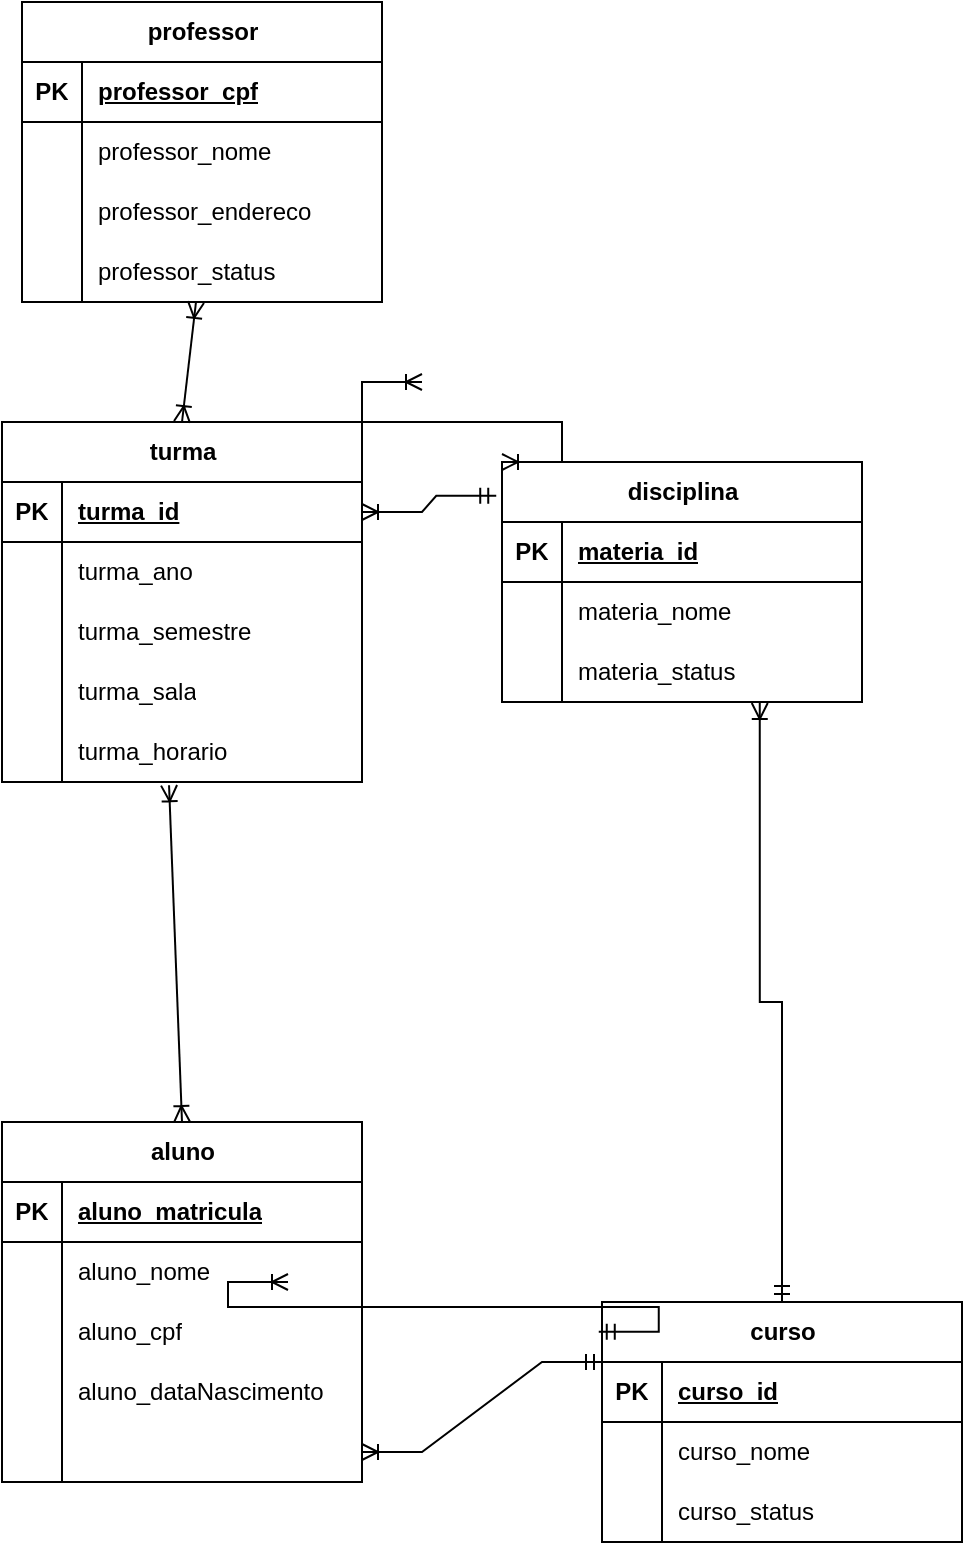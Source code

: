 <mxfile version="26.2.9">
  <diagram name="Página-1" id="Fi57yWbHifX4-xTvrRgx">
    <mxGraphModel dx="1304" dy="666" grid="1" gridSize="10" guides="1" tooltips="1" connect="1" arrows="1" fold="1" page="1" pageScale="1" pageWidth="827" pageHeight="1169" background="none" math="0" shadow="0">
      <root>
        <mxCell id="0" />
        <mxCell id="1" parent="0" />
        <mxCell id="fpr6G-QG9H3LGDFsVdxm-1" value="aluno" style="shape=table;startSize=30;container=1;collapsible=1;childLayout=tableLayout;fixedRows=1;rowLines=0;fontStyle=1;align=center;resizeLast=1;html=1;rounded=0;" vertex="1" parent="1">
          <mxGeometry x="100" y="610" width="180" height="180" as="geometry" />
        </mxCell>
        <mxCell id="fpr6G-QG9H3LGDFsVdxm-2" value="" style="shape=tableRow;horizontal=0;startSize=0;swimlaneHead=0;swimlaneBody=0;fillColor=none;collapsible=0;dropTarget=0;points=[[0,0.5],[1,0.5]];portConstraint=eastwest;top=0;left=0;right=0;bottom=1;rounded=0;" vertex="1" parent="fpr6G-QG9H3LGDFsVdxm-1">
          <mxGeometry y="30" width="180" height="30" as="geometry" />
        </mxCell>
        <mxCell id="fpr6G-QG9H3LGDFsVdxm-3" value="PK" style="shape=partialRectangle;connectable=0;fillColor=none;top=0;left=0;bottom=0;right=0;fontStyle=1;overflow=hidden;whiteSpace=wrap;html=1;rounded=0;" vertex="1" parent="fpr6G-QG9H3LGDFsVdxm-2">
          <mxGeometry width="30" height="30" as="geometry">
            <mxRectangle width="30" height="30" as="alternateBounds" />
          </mxGeometry>
        </mxCell>
        <mxCell id="fpr6G-QG9H3LGDFsVdxm-4" value="aluno_matricula" style="shape=partialRectangle;connectable=0;fillColor=none;top=0;left=0;bottom=0;right=0;align=left;spacingLeft=6;fontStyle=5;overflow=hidden;whiteSpace=wrap;html=1;rounded=0;" vertex="1" parent="fpr6G-QG9H3LGDFsVdxm-2">
          <mxGeometry x="30" width="150" height="30" as="geometry">
            <mxRectangle width="150" height="30" as="alternateBounds" />
          </mxGeometry>
        </mxCell>
        <mxCell id="fpr6G-QG9H3LGDFsVdxm-5" value="" style="shape=tableRow;horizontal=0;startSize=0;swimlaneHead=0;swimlaneBody=0;fillColor=none;collapsible=0;dropTarget=0;points=[[0,0.5],[1,0.5]];portConstraint=eastwest;top=0;left=0;right=0;bottom=0;rounded=0;" vertex="1" parent="fpr6G-QG9H3LGDFsVdxm-1">
          <mxGeometry y="60" width="180" height="30" as="geometry" />
        </mxCell>
        <mxCell id="fpr6G-QG9H3LGDFsVdxm-6" value="" style="shape=partialRectangle;connectable=0;fillColor=none;top=0;left=0;bottom=0;right=0;editable=1;overflow=hidden;whiteSpace=wrap;html=1;rounded=0;" vertex="1" parent="fpr6G-QG9H3LGDFsVdxm-5">
          <mxGeometry width="30" height="30" as="geometry">
            <mxRectangle width="30" height="30" as="alternateBounds" />
          </mxGeometry>
        </mxCell>
        <mxCell id="fpr6G-QG9H3LGDFsVdxm-7" value="aluno_nome&lt;span style=&quot;white-space: pre;&quot;&gt;&#x9;&lt;/span&gt;&lt;span style=&quot;white-space: pre;&quot;&gt;&#x9;&lt;/span&gt;" style="shape=partialRectangle;connectable=0;fillColor=none;top=0;left=0;bottom=0;right=0;align=left;spacingLeft=6;overflow=hidden;whiteSpace=wrap;html=1;rounded=0;" vertex="1" parent="fpr6G-QG9H3LGDFsVdxm-5">
          <mxGeometry x="30" width="150" height="30" as="geometry">
            <mxRectangle width="150" height="30" as="alternateBounds" />
          </mxGeometry>
        </mxCell>
        <mxCell id="fpr6G-QG9H3LGDFsVdxm-91" style="shape=tableRow;horizontal=0;startSize=0;swimlaneHead=0;swimlaneBody=0;fillColor=none;collapsible=0;dropTarget=0;points=[[0,0.5],[1,0.5]];portConstraint=eastwest;top=0;left=0;right=0;bottom=0;rounded=0;" vertex="1" parent="fpr6G-QG9H3LGDFsVdxm-1">
          <mxGeometry y="90" width="180" height="30" as="geometry" />
        </mxCell>
        <mxCell id="fpr6G-QG9H3LGDFsVdxm-92" style="shape=partialRectangle;connectable=0;fillColor=none;top=0;left=0;bottom=0;right=0;editable=1;overflow=hidden;whiteSpace=wrap;html=1;rounded=0;" vertex="1" parent="fpr6G-QG9H3LGDFsVdxm-91">
          <mxGeometry width="30" height="30" as="geometry">
            <mxRectangle width="30" height="30" as="alternateBounds" />
          </mxGeometry>
        </mxCell>
        <mxCell id="fpr6G-QG9H3LGDFsVdxm-93" value="aluno_cpf" style="shape=partialRectangle;connectable=0;fillColor=none;top=0;left=0;bottom=0;right=0;align=left;spacingLeft=6;overflow=hidden;whiteSpace=wrap;html=1;rounded=0;" vertex="1" parent="fpr6G-QG9H3LGDFsVdxm-91">
          <mxGeometry x="30" width="150" height="30" as="geometry">
            <mxRectangle width="150" height="30" as="alternateBounds" />
          </mxGeometry>
        </mxCell>
        <mxCell id="fpr6G-QG9H3LGDFsVdxm-11" value="" style="shape=tableRow;horizontal=0;startSize=0;swimlaneHead=0;swimlaneBody=0;fillColor=none;collapsible=0;dropTarget=0;points=[[0,0.5],[1,0.5]];portConstraint=eastwest;top=0;left=0;right=0;bottom=0;rounded=0;" vertex="1" parent="fpr6G-QG9H3LGDFsVdxm-1">
          <mxGeometry y="120" width="180" height="30" as="geometry" />
        </mxCell>
        <mxCell id="fpr6G-QG9H3LGDFsVdxm-12" value="" style="shape=partialRectangle;connectable=0;fillColor=none;top=0;left=0;bottom=0;right=0;editable=1;overflow=hidden;whiteSpace=wrap;html=1;rounded=0;" vertex="1" parent="fpr6G-QG9H3LGDFsVdxm-11">
          <mxGeometry width="30" height="30" as="geometry">
            <mxRectangle width="30" height="30" as="alternateBounds" />
          </mxGeometry>
        </mxCell>
        <mxCell id="fpr6G-QG9H3LGDFsVdxm-13" value="&lt;div&gt;aluno_dataNascimento&lt;/div&gt;" style="shape=partialRectangle;connectable=0;fillColor=none;top=0;left=0;bottom=0;right=0;align=left;spacingLeft=6;overflow=hidden;whiteSpace=wrap;html=1;rounded=0;" vertex="1" parent="fpr6G-QG9H3LGDFsVdxm-11">
          <mxGeometry x="30" width="150" height="30" as="geometry">
            <mxRectangle width="150" height="30" as="alternateBounds" />
          </mxGeometry>
        </mxCell>
        <mxCell id="fpr6G-QG9H3LGDFsVdxm-14" style="shape=tableRow;horizontal=0;startSize=0;swimlaneHead=0;swimlaneBody=0;fillColor=none;collapsible=0;dropTarget=0;points=[[0,0.5],[1,0.5]];portConstraint=eastwest;top=0;left=0;right=0;bottom=0;rounded=0;" vertex="1" parent="fpr6G-QG9H3LGDFsVdxm-1">
          <mxGeometry y="150" width="180" height="30" as="geometry" />
        </mxCell>
        <mxCell id="fpr6G-QG9H3LGDFsVdxm-15" style="shape=partialRectangle;connectable=0;fillColor=none;top=0;left=0;bottom=0;right=0;editable=1;overflow=hidden;whiteSpace=wrap;html=1;rounded=0;" vertex="1" parent="fpr6G-QG9H3LGDFsVdxm-14">
          <mxGeometry width="30" height="30" as="geometry">
            <mxRectangle width="30" height="30" as="alternateBounds" />
          </mxGeometry>
        </mxCell>
        <mxCell id="fpr6G-QG9H3LGDFsVdxm-16" value="" style="shape=partialRectangle;connectable=0;fillColor=none;top=0;left=0;bottom=0;right=0;align=left;spacingLeft=6;overflow=hidden;whiteSpace=wrap;html=1;rounded=0;" vertex="1" parent="fpr6G-QG9H3LGDFsVdxm-14">
          <mxGeometry x="30" width="150" height="30" as="geometry">
            <mxRectangle width="150" height="30" as="alternateBounds" />
          </mxGeometry>
        </mxCell>
        <mxCell id="fpr6G-QG9H3LGDFsVdxm-17" value="curso" style="shape=table;startSize=30;container=1;collapsible=1;childLayout=tableLayout;fixedRows=1;rowLines=0;fontStyle=1;align=center;resizeLast=1;html=1;rounded=0;" vertex="1" parent="1">
          <mxGeometry x="400" y="700" width="180" height="120" as="geometry" />
        </mxCell>
        <mxCell id="fpr6G-QG9H3LGDFsVdxm-18" value="" style="shape=tableRow;horizontal=0;startSize=0;swimlaneHead=0;swimlaneBody=0;fillColor=none;collapsible=0;dropTarget=0;points=[[0,0.5],[1,0.5]];portConstraint=eastwest;top=0;left=0;right=0;bottom=1;rounded=0;" vertex="1" parent="fpr6G-QG9H3LGDFsVdxm-17">
          <mxGeometry y="30" width="180" height="30" as="geometry" />
        </mxCell>
        <mxCell id="fpr6G-QG9H3LGDFsVdxm-19" value="PK" style="shape=partialRectangle;connectable=0;fillColor=none;top=0;left=0;bottom=0;right=0;fontStyle=1;overflow=hidden;whiteSpace=wrap;html=1;rounded=0;" vertex="1" parent="fpr6G-QG9H3LGDFsVdxm-18">
          <mxGeometry width="30" height="30" as="geometry">
            <mxRectangle width="30" height="30" as="alternateBounds" />
          </mxGeometry>
        </mxCell>
        <mxCell id="fpr6G-QG9H3LGDFsVdxm-20" value="curso_id" style="shape=partialRectangle;connectable=0;fillColor=none;top=0;left=0;bottom=0;right=0;align=left;spacingLeft=6;fontStyle=5;overflow=hidden;whiteSpace=wrap;html=1;rounded=0;" vertex="1" parent="fpr6G-QG9H3LGDFsVdxm-18">
          <mxGeometry x="30" width="150" height="30" as="geometry">
            <mxRectangle width="150" height="30" as="alternateBounds" />
          </mxGeometry>
        </mxCell>
        <mxCell id="fpr6G-QG9H3LGDFsVdxm-21" value="" style="shape=tableRow;horizontal=0;startSize=0;swimlaneHead=0;swimlaneBody=0;fillColor=none;collapsible=0;dropTarget=0;points=[[0,0.5],[1,0.5]];portConstraint=eastwest;top=0;left=0;right=0;bottom=0;rounded=0;" vertex="1" parent="fpr6G-QG9H3LGDFsVdxm-17">
          <mxGeometry y="60" width="180" height="30" as="geometry" />
        </mxCell>
        <mxCell id="fpr6G-QG9H3LGDFsVdxm-22" value="" style="shape=partialRectangle;connectable=0;fillColor=none;top=0;left=0;bottom=0;right=0;editable=1;overflow=hidden;whiteSpace=wrap;html=1;rounded=0;" vertex="1" parent="fpr6G-QG9H3LGDFsVdxm-21">
          <mxGeometry width="30" height="30" as="geometry">
            <mxRectangle width="30" height="30" as="alternateBounds" />
          </mxGeometry>
        </mxCell>
        <mxCell id="fpr6G-QG9H3LGDFsVdxm-23" value="curso_nome&lt;span style=&quot;white-space: pre;&quot;&gt;&#x9;&lt;/span&gt;" style="shape=partialRectangle;connectable=0;fillColor=none;top=0;left=0;bottom=0;right=0;align=left;spacingLeft=6;overflow=hidden;whiteSpace=wrap;html=1;rounded=0;" vertex="1" parent="fpr6G-QG9H3LGDFsVdxm-21">
          <mxGeometry x="30" width="150" height="30" as="geometry">
            <mxRectangle width="150" height="30" as="alternateBounds" />
          </mxGeometry>
        </mxCell>
        <mxCell id="fpr6G-QG9H3LGDFsVdxm-24" value="" style="shape=tableRow;horizontal=0;startSize=0;swimlaneHead=0;swimlaneBody=0;fillColor=none;collapsible=0;dropTarget=0;points=[[0,0.5],[1,0.5]];portConstraint=eastwest;top=0;left=0;right=0;bottom=0;rounded=0;" vertex="1" parent="fpr6G-QG9H3LGDFsVdxm-17">
          <mxGeometry y="90" width="180" height="30" as="geometry" />
        </mxCell>
        <mxCell id="fpr6G-QG9H3LGDFsVdxm-25" value="" style="shape=partialRectangle;connectable=0;fillColor=none;top=0;left=0;bottom=0;right=0;editable=1;overflow=hidden;whiteSpace=wrap;html=1;rounded=0;" vertex="1" parent="fpr6G-QG9H3LGDFsVdxm-24">
          <mxGeometry width="30" height="30" as="geometry">
            <mxRectangle width="30" height="30" as="alternateBounds" />
          </mxGeometry>
        </mxCell>
        <mxCell id="fpr6G-QG9H3LGDFsVdxm-26" value="curso_status" style="shape=partialRectangle;connectable=0;fillColor=none;top=0;left=0;bottom=0;right=0;align=left;spacingLeft=6;overflow=hidden;whiteSpace=wrap;html=1;rounded=0;" vertex="1" parent="fpr6G-QG9H3LGDFsVdxm-24">
          <mxGeometry x="30" width="150" height="30" as="geometry">
            <mxRectangle width="150" height="30" as="alternateBounds" />
          </mxGeometry>
        </mxCell>
        <mxCell id="fpr6G-QG9H3LGDFsVdxm-38" value="disciplina" style="shape=table;startSize=30;container=1;collapsible=1;childLayout=tableLayout;fixedRows=1;rowLines=0;fontStyle=1;align=center;resizeLast=1;html=1;rounded=0;" vertex="1" parent="1">
          <mxGeometry x="350" y="280" width="180" height="120" as="geometry" />
        </mxCell>
        <mxCell id="fpr6G-QG9H3LGDFsVdxm-39" value="" style="shape=tableRow;horizontal=0;startSize=0;swimlaneHead=0;swimlaneBody=0;fillColor=none;collapsible=0;dropTarget=0;points=[[0,0.5],[1,0.5]];portConstraint=eastwest;top=0;left=0;right=0;bottom=1;rounded=0;" vertex="1" parent="fpr6G-QG9H3LGDFsVdxm-38">
          <mxGeometry y="30" width="180" height="30" as="geometry" />
        </mxCell>
        <mxCell id="fpr6G-QG9H3LGDFsVdxm-40" value="PK" style="shape=partialRectangle;connectable=0;fillColor=none;top=0;left=0;bottom=0;right=0;fontStyle=1;overflow=hidden;whiteSpace=wrap;html=1;rounded=0;" vertex="1" parent="fpr6G-QG9H3LGDFsVdxm-39">
          <mxGeometry width="30" height="30" as="geometry">
            <mxRectangle width="30" height="30" as="alternateBounds" />
          </mxGeometry>
        </mxCell>
        <mxCell id="fpr6G-QG9H3LGDFsVdxm-41" value="materia_id" style="shape=partialRectangle;connectable=0;fillColor=none;top=0;left=0;bottom=0;right=0;align=left;spacingLeft=6;fontStyle=5;overflow=hidden;whiteSpace=wrap;html=1;rounded=0;" vertex="1" parent="fpr6G-QG9H3LGDFsVdxm-39">
          <mxGeometry x="30" width="150" height="30" as="geometry">
            <mxRectangle width="150" height="30" as="alternateBounds" />
          </mxGeometry>
        </mxCell>
        <mxCell id="fpr6G-QG9H3LGDFsVdxm-42" value="" style="shape=tableRow;horizontal=0;startSize=0;swimlaneHead=0;swimlaneBody=0;fillColor=none;collapsible=0;dropTarget=0;points=[[0,0.5],[1,0.5]];portConstraint=eastwest;top=0;left=0;right=0;bottom=0;rounded=0;" vertex="1" parent="fpr6G-QG9H3LGDFsVdxm-38">
          <mxGeometry y="60" width="180" height="30" as="geometry" />
        </mxCell>
        <mxCell id="fpr6G-QG9H3LGDFsVdxm-43" value="" style="shape=partialRectangle;connectable=0;fillColor=none;top=0;left=0;bottom=0;right=0;editable=1;overflow=hidden;whiteSpace=wrap;html=1;rounded=0;" vertex="1" parent="fpr6G-QG9H3LGDFsVdxm-42">
          <mxGeometry width="30" height="30" as="geometry">
            <mxRectangle width="30" height="30" as="alternateBounds" />
          </mxGeometry>
        </mxCell>
        <mxCell id="fpr6G-QG9H3LGDFsVdxm-44" value="materia_nome" style="shape=partialRectangle;connectable=0;fillColor=none;top=0;left=0;bottom=0;right=0;align=left;spacingLeft=6;overflow=hidden;whiteSpace=wrap;html=1;rounded=0;" vertex="1" parent="fpr6G-QG9H3LGDFsVdxm-42">
          <mxGeometry x="30" width="150" height="30" as="geometry">
            <mxRectangle width="150" height="30" as="alternateBounds" />
          </mxGeometry>
        </mxCell>
        <mxCell id="fpr6G-QG9H3LGDFsVdxm-45" value="" style="shape=tableRow;horizontal=0;startSize=0;swimlaneHead=0;swimlaneBody=0;fillColor=none;collapsible=0;dropTarget=0;points=[[0,0.5],[1,0.5]];portConstraint=eastwest;top=0;left=0;right=0;bottom=0;rounded=0;" vertex="1" parent="fpr6G-QG9H3LGDFsVdxm-38">
          <mxGeometry y="90" width="180" height="30" as="geometry" />
        </mxCell>
        <mxCell id="fpr6G-QG9H3LGDFsVdxm-46" value="" style="shape=partialRectangle;connectable=0;fillColor=none;top=0;left=0;bottom=0;right=0;editable=1;overflow=hidden;whiteSpace=wrap;html=1;rounded=0;" vertex="1" parent="fpr6G-QG9H3LGDFsVdxm-45">
          <mxGeometry width="30" height="30" as="geometry">
            <mxRectangle width="30" height="30" as="alternateBounds" />
          </mxGeometry>
        </mxCell>
        <mxCell id="fpr6G-QG9H3LGDFsVdxm-47" value="materia_status" style="shape=partialRectangle;connectable=0;fillColor=none;top=0;left=0;bottom=0;right=0;align=left;spacingLeft=6;overflow=hidden;whiteSpace=wrap;html=1;rounded=0;" vertex="1" parent="fpr6G-QG9H3LGDFsVdxm-45">
          <mxGeometry x="30" width="150" height="30" as="geometry">
            <mxRectangle width="150" height="30" as="alternateBounds" />
          </mxGeometry>
        </mxCell>
        <mxCell id="fpr6G-QG9H3LGDFsVdxm-58" value="turma" style="shape=table;startSize=30;container=1;collapsible=1;childLayout=tableLayout;fixedRows=1;rowLines=0;fontStyle=1;align=center;resizeLast=1;html=1;rounded=0;" vertex="1" parent="1">
          <mxGeometry x="100" y="260" width="180" height="180" as="geometry" />
        </mxCell>
        <mxCell id="fpr6G-QG9H3LGDFsVdxm-59" value="" style="shape=tableRow;horizontal=0;startSize=0;swimlaneHead=0;swimlaneBody=0;fillColor=none;collapsible=0;dropTarget=0;points=[[0,0.5],[1,0.5]];portConstraint=eastwest;top=0;left=0;right=0;bottom=1;rounded=0;" vertex="1" parent="fpr6G-QG9H3LGDFsVdxm-58">
          <mxGeometry y="30" width="180" height="30" as="geometry" />
        </mxCell>
        <mxCell id="fpr6G-QG9H3LGDFsVdxm-60" value="PK" style="shape=partialRectangle;connectable=0;fillColor=none;top=0;left=0;bottom=0;right=0;fontStyle=1;overflow=hidden;whiteSpace=wrap;html=1;rounded=0;" vertex="1" parent="fpr6G-QG9H3LGDFsVdxm-59">
          <mxGeometry width="30" height="30" as="geometry">
            <mxRectangle width="30" height="30" as="alternateBounds" />
          </mxGeometry>
        </mxCell>
        <mxCell id="fpr6G-QG9H3LGDFsVdxm-61" value="turma_id" style="shape=partialRectangle;connectable=0;fillColor=none;top=0;left=0;bottom=0;right=0;align=left;spacingLeft=6;fontStyle=5;overflow=hidden;whiteSpace=wrap;html=1;rounded=0;" vertex="1" parent="fpr6G-QG9H3LGDFsVdxm-59">
          <mxGeometry x="30" width="150" height="30" as="geometry">
            <mxRectangle width="150" height="30" as="alternateBounds" />
          </mxGeometry>
        </mxCell>
        <mxCell id="fpr6G-QG9H3LGDFsVdxm-62" value="" style="shape=tableRow;horizontal=0;startSize=0;swimlaneHead=0;swimlaneBody=0;fillColor=none;collapsible=0;dropTarget=0;points=[[0,0.5],[1,0.5]];portConstraint=eastwest;top=0;left=0;right=0;bottom=0;rounded=0;" vertex="1" parent="fpr6G-QG9H3LGDFsVdxm-58">
          <mxGeometry y="60" width="180" height="30" as="geometry" />
        </mxCell>
        <mxCell id="fpr6G-QG9H3LGDFsVdxm-63" value="" style="shape=partialRectangle;connectable=0;fillColor=none;top=0;left=0;bottom=0;right=0;editable=1;overflow=hidden;whiteSpace=wrap;html=1;rounded=0;" vertex="1" parent="fpr6G-QG9H3LGDFsVdxm-62">
          <mxGeometry width="30" height="30" as="geometry">
            <mxRectangle width="30" height="30" as="alternateBounds" />
          </mxGeometry>
        </mxCell>
        <mxCell id="fpr6G-QG9H3LGDFsVdxm-64" value="turma_ano" style="shape=partialRectangle;connectable=0;fillColor=none;top=0;left=0;bottom=0;right=0;align=left;spacingLeft=6;overflow=hidden;whiteSpace=wrap;html=1;rounded=0;" vertex="1" parent="fpr6G-QG9H3LGDFsVdxm-62">
          <mxGeometry x="30" width="150" height="30" as="geometry">
            <mxRectangle width="150" height="30" as="alternateBounds" />
          </mxGeometry>
        </mxCell>
        <mxCell id="fpr6G-QG9H3LGDFsVdxm-124" style="shape=tableRow;horizontal=0;startSize=0;swimlaneHead=0;swimlaneBody=0;fillColor=none;collapsible=0;dropTarget=0;points=[[0,0.5],[1,0.5]];portConstraint=eastwest;top=0;left=0;right=0;bottom=0;rounded=0;" vertex="1" parent="fpr6G-QG9H3LGDFsVdxm-58">
          <mxGeometry y="90" width="180" height="30" as="geometry" />
        </mxCell>
        <mxCell id="fpr6G-QG9H3LGDFsVdxm-125" style="shape=partialRectangle;connectable=0;fillColor=none;top=0;left=0;bottom=0;right=0;editable=1;overflow=hidden;whiteSpace=wrap;html=1;rounded=0;" vertex="1" parent="fpr6G-QG9H3LGDFsVdxm-124">
          <mxGeometry width="30" height="30" as="geometry">
            <mxRectangle width="30" height="30" as="alternateBounds" />
          </mxGeometry>
        </mxCell>
        <mxCell id="fpr6G-QG9H3LGDFsVdxm-126" value="turma_semestre" style="shape=partialRectangle;connectable=0;fillColor=none;top=0;left=0;bottom=0;right=0;align=left;spacingLeft=6;overflow=hidden;whiteSpace=wrap;html=1;rounded=0;" vertex="1" parent="fpr6G-QG9H3LGDFsVdxm-124">
          <mxGeometry x="30" width="150" height="30" as="geometry">
            <mxRectangle width="150" height="30" as="alternateBounds" />
          </mxGeometry>
        </mxCell>
        <mxCell id="fpr6G-QG9H3LGDFsVdxm-130" style="shape=tableRow;horizontal=0;startSize=0;swimlaneHead=0;swimlaneBody=0;fillColor=none;collapsible=0;dropTarget=0;points=[[0,0.5],[1,0.5]];portConstraint=eastwest;top=0;left=0;right=0;bottom=0;rounded=0;" vertex="1" parent="fpr6G-QG9H3LGDFsVdxm-58">
          <mxGeometry y="120" width="180" height="30" as="geometry" />
        </mxCell>
        <mxCell id="fpr6G-QG9H3LGDFsVdxm-131" style="shape=partialRectangle;connectable=0;fillColor=none;top=0;left=0;bottom=0;right=0;editable=1;overflow=hidden;whiteSpace=wrap;html=1;rounded=0;" vertex="1" parent="fpr6G-QG9H3LGDFsVdxm-130">
          <mxGeometry width="30" height="30" as="geometry">
            <mxRectangle width="30" height="30" as="alternateBounds" />
          </mxGeometry>
        </mxCell>
        <mxCell id="fpr6G-QG9H3LGDFsVdxm-132" value="turma_sala" style="shape=partialRectangle;connectable=0;fillColor=none;top=0;left=0;bottom=0;right=0;align=left;spacingLeft=6;overflow=hidden;whiteSpace=wrap;html=1;rounded=0;" vertex="1" parent="fpr6G-QG9H3LGDFsVdxm-130">
          <mxGeometry x="30" width="150" height="30" as="geometry">
            <mxRectangle width="150" height="30" as="alternateBounds" />
          </mxGeometry>
        </mxCell>
        <mxCell id="fpr6G-QG9H3LGDFsVdxm-137" style="shape=tableRow;horizontal=0;startSize=0;swimlaneHead=0;swimlaneBody=0;fillColor=none;collapsible=0;dropTarget=0;points=[[0,0.5],[1,0.5]];portConstraint=eastwest;top=0;left=0;right=0;bottom=0;rounded=0;" vertex="1" parent="fpr6G-QG9H3LGDFsVdxm-58">
          <mxGeometry y="150" width="180" height="30" as="geometry" />
        </mxCell>
        <mxCell id="fpr6G-QG9H3LGDFsVdxm-138" style="shape=partialRectangle;connectable=0;fillColor=none;top=0;left=0;bottom=0;right=0;editable=1;overflow=hidden;whiteSpace=wrap;html=1;rounded=0;" vertex="1" parent="fpr6G-QG9H3LGDFsVdxm-137">
          <mxGeometry width="30" height="30" as="geometry">
            <mxRectangle width="30" height="30" as="alternateBounds" />
          </mxGeometry>
        </mxCell>
        <mxCell id="fpr6G-QG9H3LGDFsVdxm-139" value="turma_horario" style="shape=partialRectangle;connectable=0;fillColor=none;top=0;left=0;bottom=0;right=0;align=left;spacingLeft=6;overflow=hidden;whiteSpace=wrap;html=1;rounded=0;" vertex="1" parent="fpr6G-QG9H3LGDFsVdxm-137">
          <mxGeometry x="30" width="150" height="30" as="geometry">
            <mxRectangle width="150" height="30" as="alternateBounds" />
          </mxGeometry>
        </mxCell>
        <mxCell id="fpr6G-QG9H3LGDFsVdxm-78" value="professor" style="shape=table;startSize=30;container=1;collapsible=1;childLayout=tableLayout;fixedRows=1;rowLines=0;fontStyle=1;align=center;resizeLast=1;html=1;rounded=0;" vertex="1" parent="1">
          <mxGeometry x="110" y="50" width="180" height="150" as="geometry" />
        </mxCell>
        <mxCell id="fpr6G-QG9H3LGDFsVdxm-79" value="" style="shape=tableRow;horizontal=0;startSize=0;swimlaneHead=0;swimlaneBody=0;fillColor=none;collapsible=0;dropTarget=0;points=[[0,0.5],[1,0.5]];portConstraint=eastwest;top=0;left=0;right=0;bottom=1;rounded=0;" vertex="1" parent="fpr6G-QG9H3LGDFsVdxm-78">
          <mxGeometry y="30" width="180" height="30" as="geometry" />
        </mxCell>
        <mxCell id="fpr6G-QG9H3LGDFsVdxm-80" value="PK" style="shape=partialRectangle;connectable=0;fillColor=none;top=0;left=0;bottom=0;right=0;fontStyle=1;overflow=hidden;whiteSpace=wrap;html=1;rounded=0;" vertex="1" parent="fpr6G-QG9H3LGDFsVdxm-79">
          <mxGeometry width="30" height="30" as="geometry">
            <mxRectangle width="30" height="30" as="alternateBounds" />
          </mxGeometry>
        </mxCell>
        <mxCell id="fpr6G-QG9H3LGDFsVdxm-81" value="professor_cpf" style="shape=partialRectangle;connectable=0;fillColor=none;top=0;left=0;bottom=0;right=0;align=left;spacingLeft=6;fontStyle=5;overflow=hidden;whiteSpace=wrap;html=1;rounded=0;" vertex="1" parent="fpr6G-QG9H3LGDFsVdxm-79">
          <mxGeometry x="30" width="150" height="30" as="geometry">
            <mxRectangle width="150" height="30" as="alternateBounds" />
          </mxGeometry>
        </mxCell>
        <mxCell id="fpr6G-QG9H3LGDFsVdxm-82" value="" style="shape=tableRow;horizontal=0;startSize=0;swimlaneHead=0;swimlaneBody=0;fillColor=none;collapsible=0;dropTarget=0;points=[[0,0.5],[1,0.5]];portConstraint=eastwest;top=0;left=0;right=0;bottom=0;rounded=0;" vertex="1" parent="fpr6G-QG9H3LGDFsVdxm-78">
          <mxGeometry y="60" width="180" height="30" as="geometry" />
        </mxCell>
        <mxCell id="fpr6G-QG9H3LGDFsVdxm-83" value="" style="shape=partialRectangle;connectable=0;fillColor=none;top=0;left=0;bottom=0;right=0;editable=1;overflow=hidden;whiteSpace=wrap;html=1;rounded=0;" vertex="1" parent="fpr6G-QG9H3LGDFsVdxm-82">
          <mxGeometry width="30" height="30" as="geometry">
            <mxRectangle width="30" height="30" as="alternateBounds" />
          </mxGeometry>
        </mxCell>
        <mxCell id="fpr6G-QG9H3LGDFsVdxm-84" value="professor_nome" style="shape=partialRectangle;connectable=0;fillColor=none;top=0;left=0;bottom=0;right=0;align=left;spacingLeft=6;overflow=hidden;whiteSpace=wrap;html=1;rounded=0;" vertex="1" parent="fpr6G-QG9H3LGDFsVdxm-82">
          <mxGeometry x="30" width="150" height="30" as="geometry">
            <mxRectangle width="150" height="30" as="alternateBounds" />
          </mxGeometry>
        </mxCell>
        <mxCell id="fpr6G-QG9H3LGDFsVdxm-85" value="" style="shape=tableRow;horizontal=0;startSize=0;swimlaneHead=0;swimlaneBody=0;fillColor=none;collapsible=0;dropTarget=0;points=[[0,0.5],[1,0.5]];portConstraint=eastwest;top=0;left=0;right=0;bottom=0;rounded=0;" vertex="1" parent="fpr6G-QG9H3LGDFsVdxm-78">
          <mxGeometry y="90" width="180" height="30" as="geometry" />
        </mxCell>
        <mxCell id="fpr6G-QG9H3LGDFsVdxm-86" value="" style="shape=partialRectangle;connectable=0;fillColor=none;top=0;left=0;bottom=0;right=0;editable=1;overflow=hidden;whiteSpace=wrap;html=1;rounded=0;" vertex="1" parent="fpr6G-QG9H3LGDFsVdxm-85">
          <mxGeometry width="30" height="30" as="geometry">
            <mxRectangle width="30" height="30" as="alternateBounds" />
          </mxGeometry>
        </mxCell>
        <mxCell id="fpr6G-QG9H3LGDFsVdxm-87" value="professor_endereco" style="shape=partialRectangle;connectable=0;fillColor=none;top=0;left=0;bottom=0;right=0;align=left;spacingLeft=6;overflow=hidden;whiteSpace=wrap;html=1;rounded=0;" vertex="1" parent="fpr6G-QG9H3LGDFsVdxm-85">
          <mxGeometry x="30" width="150" height="30" as="geometry">
            <mxRectangle width="150" height="30" as="alternateBounds" />
          </mxGeometry>
        </mxCell>
        <mxCell id="fpr6G-QG9H3LGDFsVdxm-88" value="" style="shape=tableRow;horizontal=0;startSize=0;swimlaneHead=0;swimlaneBody=0;fillColor=none;collapsible=0;dropTarget=0;points=[[0,0.5],[1,0.5]];portConstraint=eastwest;top=0;left=0;right=0;bottom=0;rounded=0;" vertex="1" parent="fpr6G-QG9H3LGDFsVdxm-78">
          <mxGeometry y="120" width="180" height="30" as="geometry" />
        </mxCell>
        <mxCell id="fpr6G-QG9H3LGDFsVdxm-89" value="" style="shape=partialRectangle;connectable=0;fillColor=none;top=0;left=0;bottom=0;right=0;editable=1;overflow=hidden;whiteSpace=wrap;html=1;rounded=0;" vertex="1" parent="fpr6G-QG9H3LGDFsVdxm-88">
          <mxGeometry width="30" height="30" as="geometry">
            <mxRectangle width="30" height="30" as="alternateBounds" />
          </mxGeometry>
        </mxCell>
        <mxCell id="fpr6G-QG9H3LGDFsVdxm-90" value="professor_status" style="shape=partialRectangle;connectable=0;fillColor=none;top=0;left=0;bottom=0;right=0;align=left;spacingLeft=6;overflow=hidden;whiteSpace=wrap;html=1;rounded=0;" vertex="1" parent="fpr6G-QG9H3LGDFsVdxm-88">
          <mxGeometry x="30" width="150" height="30" as="geometry">
            <mxRectangle width="150" height="30" as="alternateBounds" />
          </mxGeometry>
        </mxCell>
        <mxCell id="fpr6G-QG9H3LGDFsVdxm-94" value="" style="edgeStyle=entityRelationEdgeStyle;fontSize=12;html=1;endArrow=ERoneToMany;startArrow=ERmandOne;rounded=0;entryX=1;entryY=0.5;entryDx=0;entryDy=0;exitX=-0.009;exitY=0.124;exitDx=0;exitDy=0;exitPerimeter=0;" edge="1" parent="1" source="fpr6G-QG9H3LGDFsVdxm-17" target="fpr6G-QG9H3LGDFsVdxm-51">
          <mxGeometry width="100" height="100" relative="1" as="geometry">
            <mxPoint x="343" y="590" as="sourcePoint" />
            <mxPoint x="243" y="690" as="targetPoint" />
            <Array as="points">
              <mxPoint x="303" y="580" />
            </Array>
          </mxGeometry>
        </mxCell>
        <mxCell id="fpr6G-QG9H3LGDFsVdxm-99" value="" style="fontSize=12;html=1;endArrow=ERoneToMany;startArrow=ERmandOne;rounded=0;entryX=0.716;entryY=1.016;entryDx=0;entryDy=0;entryPerimeter=0;exitX=0.5;exitY=0;exitDx=0;exitDy=0;edgeStyle=orthogonalEdgeStyle;" edge="1" parent="1" source="fpr6G-QG9H3LGDFsVdxm-17" target="fpr6G-QG9H3LGDFsVdxm-45">
          <mxGeometry width="100" height="100" relative="1" as="geometry">
            <mxPoint x="600" y="790" as="sourcePoint" />
            <mxPoint x="810" y="685" as="targetPoint" />
          </mxGeometry>
        </mxCell>
        <mxCell id="fpr6G-QG9H3LGDFsVdxm-108" value="" style="edgeStyle=entityRelationEdgeStyle;fontSize=12;html=1;endArrow=ERoneToMany;startArrow=ERoneToMany;rounded=0;entryX=1.006;entryY=1;entryDx=0;entryDy=0;entryPerimeter=0;exitX=0;exitY=0;exitDx=0;exitDy=0;" edge="1" parent="1" source="fpr6G-QG9H3LGDFsVdxm-38" target="fpr6G-QG9H3LGDFsVdxm-68">
          <mxGeometry width="100" height="100" relative="1" as="geometry">
            <mxPoint x="210" y="340" as="sourcePoint" />
            <mxPoint x="310" y="240" as="targetPoint" />
          </mxGeometry>
        </mxCell>
        <mxCell id="fpr6G-QG9H3LGDFsVdxm-127" value="" style="fontSize=12;html=1;endArrow=ERoneToMany;startArrow=ERoneToMany;rounded=0;entryX=0.464;entryY=1.055;entryDx=0;entryDy=0;entryPerimeter=0;exitX=0.5;exitY=0;exitDx=0;exitDy=0;" edge="1" parent="1" source="fpr6G-QG9H3LGDFsVdxm-1" target="fpr6G-QG9H3LGDFsVdxm-137">
          <mxGeometry width="100" height="100" relative="1" as="geometry">
            <mxPoint x="260" y="630" as="sourcePoint" />
            <mxPoint x="360" y="530" as="targetPoint" />
          </mxGeometry>
        </mxCell>
        <mxCell id="fpr6G-QG9H3LGDFsVdxm-129" value="" style="edgeStyle=entityRelationEdgeStyle;fontSize=12;html=1;endArrow=ERoneToMany;startArrow=ERmandOne;rounded=0;entryX=1;entryY=0.5;entryDx=0;entryDy=0;exitX=-0.016;exitY=0.141;exitDx=0;exitDy=0;exitPerimeter=0;" edge="1" parent="1" source="fpr6G-QG9H3LGDFsVdxm-38" target="fpr6G-QG9H3LGDFsVdxm-59">
          <mxGeometry width="100" height="100" relative="1" as="geometry">
            <mxPoint x="270" y="590" as="sourcePoint" />
            <mxPoint x="370" y="490" as="targetPoint" />
          </mxGeometry>
        </mxCell>
        <mxCell id="fpr6G-QG9H3LGDFsVdxm-143" value="" style="edgeStyle=entityRelationEdgeStyle;fontSize=12;html=1;endArrow=ERoneToMany;startArrow=ERmandOne;rounded=0;entryX=1;entryY=0.5;entryDx=0;entryDy=0;exitX=0;exitY=0.25;exitDx=0;exitDy=0;" edge="1" parent="1" source="fpr6G-QG9H3LGDFsVdxm-17" target="fpr6G-QG9H3LGDFsVdxm-14">
          <mxGeometry width="100" height="100" relative="1" as="geometry">
            <mxPoint x="280" y="875" as="sourcePoint" />
            <mxPoint x="380" y="775" as="targetPoint" />
          </mxGeometry>
        </mxCell>
        <mxCell id="fpr6G-QG9H3LGDFsVdxm-147" value="" style="fontSize=12;html=1;endArrow=ERoneToMany;startArrow=ERoneToMany;rounded=0;entryX=0.464;entryY=1.055;entryDx=0;entryDy=0;entryPerimeter=0;exitX=0.5;exitY=0;exitDx=0;exitDy=0;" edge="1" parent="1" source="fpr6G-QG9H3LGDFsVdxm-58">
          <mxGeometry width="100" height="100" relative="1" as="geometry">
            <mxPoint x="203" y="368" as="sourcePoint" />
            <mxPoint x="197" y="200" as="targetPoint" />
          </mxGeometry>
        </mxCell>
      </root>
    </mxGraphModel>
  </diagram>
</mxfile>
